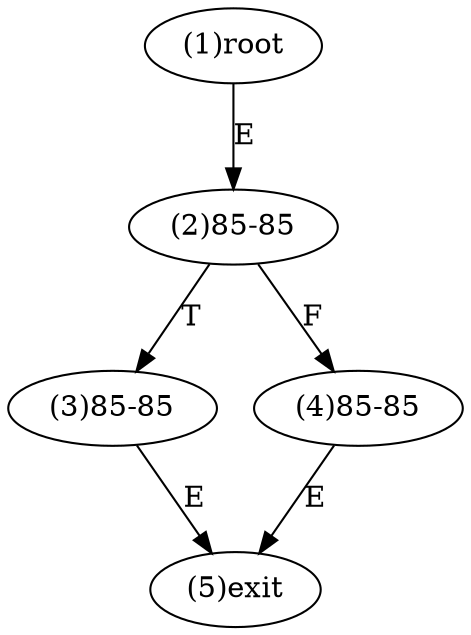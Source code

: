 digraph "" { 
1[ label="(1)root"];
2[ label="(2)85-85"];
3[ label="(3)85-85"];
4[ label="(4)85-85"];
5[ label="(5)exit"];
1->2[ label="E"];
2->4[ label="F"];
2->3[ label="T"];
3->5[ label="E"];
4->5[ label="E"];
}
